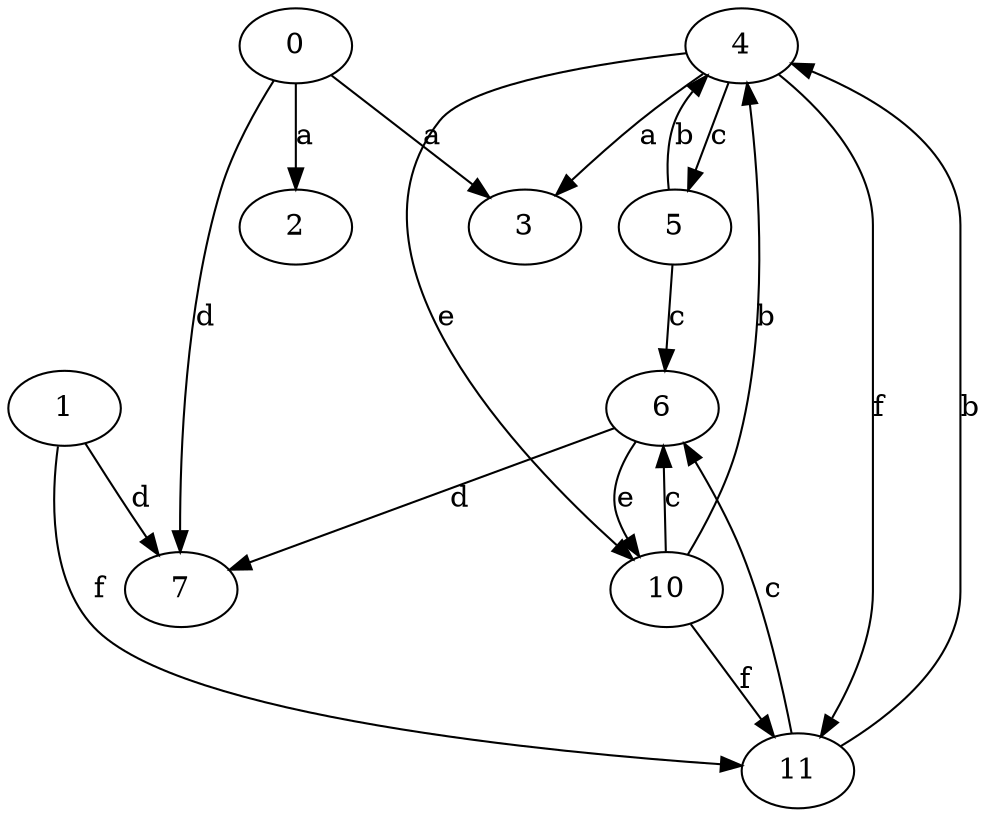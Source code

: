 strict digraph  {
2;
3;
4;
5;
6;
7;
0;
10;
1;
11;
4 -> 3  [label=a];
4 -> 5  [label=c];
4 -> 10  [label=e];
4 -> 11  [label=f];
5 -> 4  [label=b];
5 -> 6  [label=c];
6 -> 7  [label=d];
6 -> 10  [label=e];
0 -> 2  [label=a];
0 -> 3  [label=a];
0 -> 7  [label=d];
10 -> 4  [label=b];
10 -> 6  [label=c];
10 -> 11  [label=f];
1 -> 7  [label=d];
1 -> 11  [label=f];
11 -> 4  [label=b];
11 -> 6  [label=c];
}
